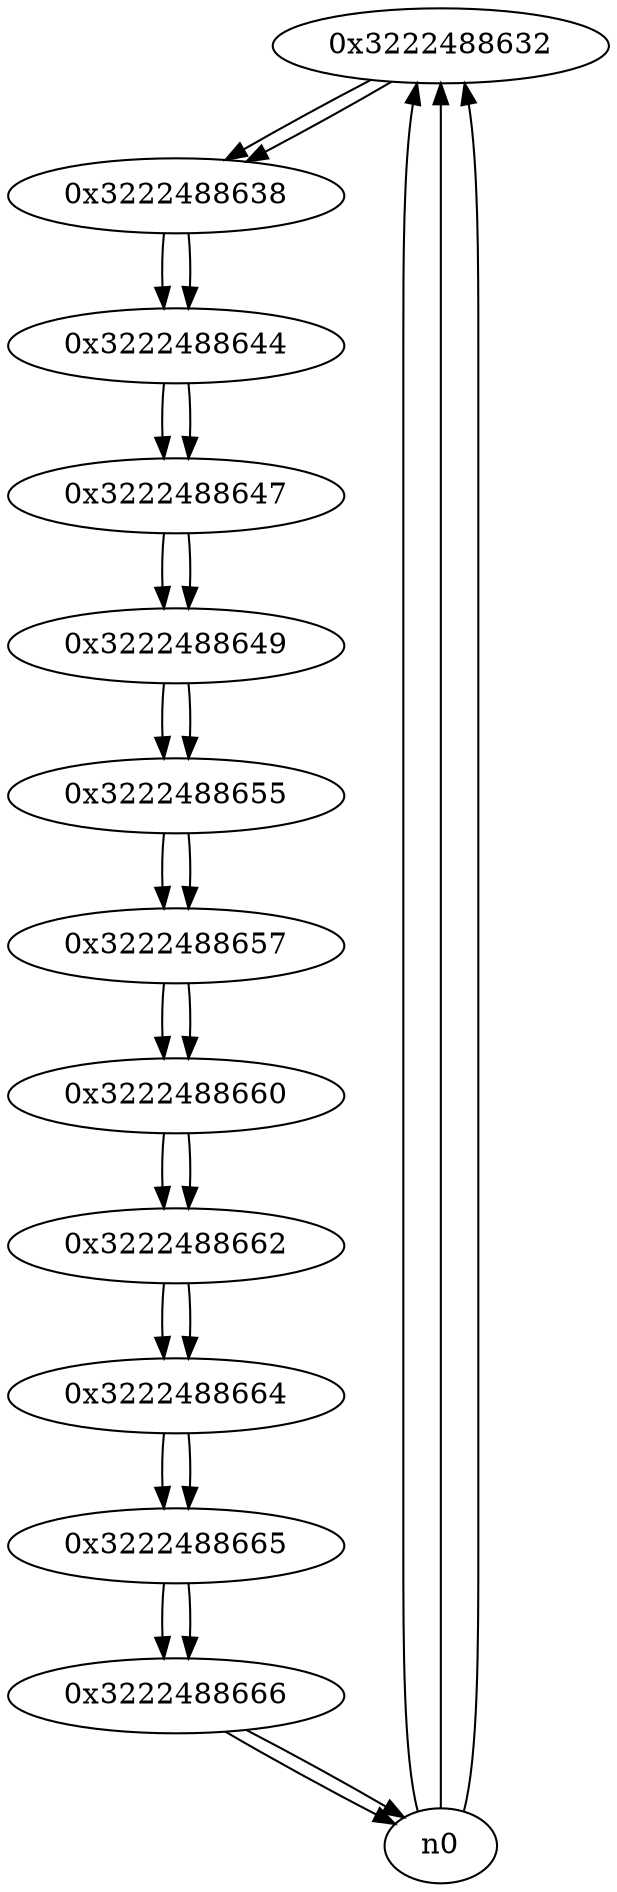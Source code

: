 digraph G{
/* nodes */
  n1 [label="0x3222488632"]
  n2 [label="0x3222488638"]
  n3 [label="0x3222488644"]
  n4 [label="0x3222488647"]
  n5 [label="0x3222488649"]
  n6 [label="0x3222488655"]
  n7 [label="0x3222488657"]
  n8 [label="0x3222488660"]
  n9 [label="0x3222488662"]
  n10 [label="0x3222488664"]
  n11 [label="0x3222488665"]
  n12 [label="0x3222488666"]
/* edges */
n1 -> n2;
n0 -> n1;
n0 -> n1;
n0 -> n1;
n2 -> n3;
n1 -> n2;
n3 -> n4;
n2 -> n3;
n4 -> n5;
n3 -> n4;
n5 -> n6;
n4 -> n5;
n6 -> n7;
n5 -> n6;
n7 -> n8;
n6 -> n7;
n8 -> n9;
n7 -> n8;
n9 -> n10;
n8 -> n9;
n10 -> n11;
n9 -> n10;
n11 -> n12;
n10 -> n11;
n12 -> n0;
n12 -> n0;
n11 -> n12;
}
